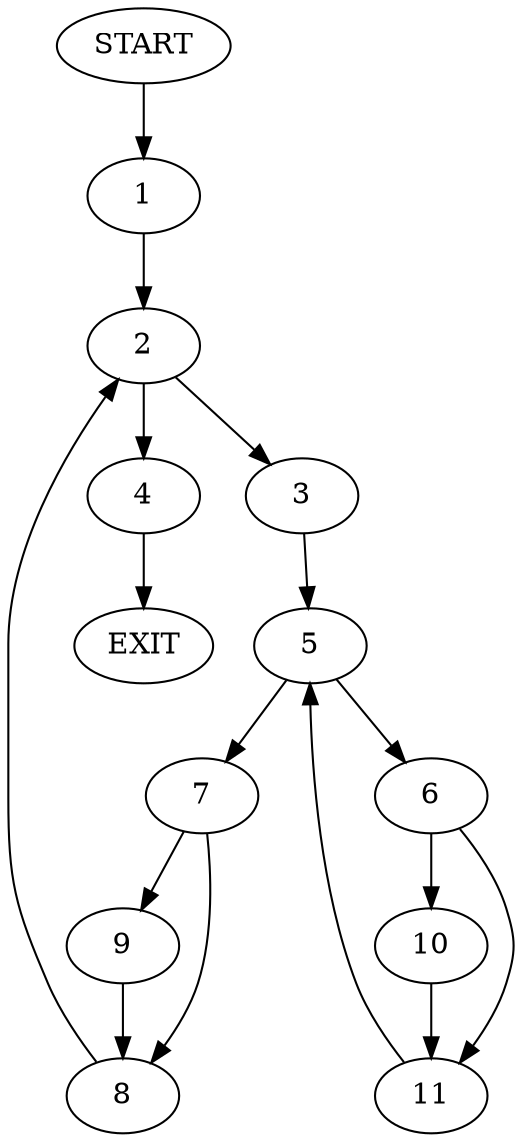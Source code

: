 digraph {
0 [label="START"]
12 [label="EXIT"]
0 -> 1
1 -> 2
2 -> 3
2 -> 4
3 -> 5
4 -> 12
5 -> 6
5 -> 7
7 -> 8
7 -> 9
6 -> 10
6 -> 11
10 -> 11
11 -> 5
9 -> 8
8 -> 2
}
